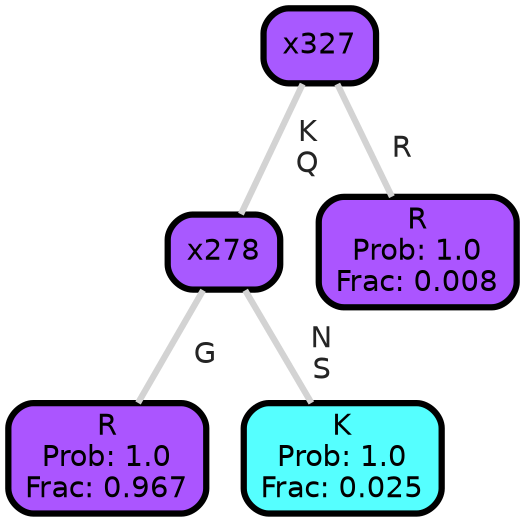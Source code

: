 graph Tree {
node [shape=box, style="filled, rounded",color="black",penwidth="3",fontcolor="black",                 fontname=helvetica] ;
graph [ranksep="0 equally", splines=straight,                 bgcolor=transparent, dpi=200] ;
edge [fontname=helvetica, fontweight=bold,fontcolor=grey14,color=lightgray] ;
0 [label="R
Prob: 1.0
Frac: 0.967", fillcolor="#ab55ff"] ;
1 [label="x278", fillcolor="#a859ff"] ;
2 [label="K
Prob: 1.0
Frac: 0.025", fillcolor="#55ffff"] ;
3 [label="x327", fillcolor="#a859ff"] ;
4 [label="R
Prob: 1.0
Frac: 0.008", fillcolor="#ab55ff"] ;
1 -- 0 [label=" G",penwidth=3] ;
1 -- 2 [label=" N\n S",penwidth=3] ;
3 -- 1 [label=" K\n Q",penwidth=3] ;
3 -- 4 [label=" R",penwidth=3] ;
{rank = same;}}